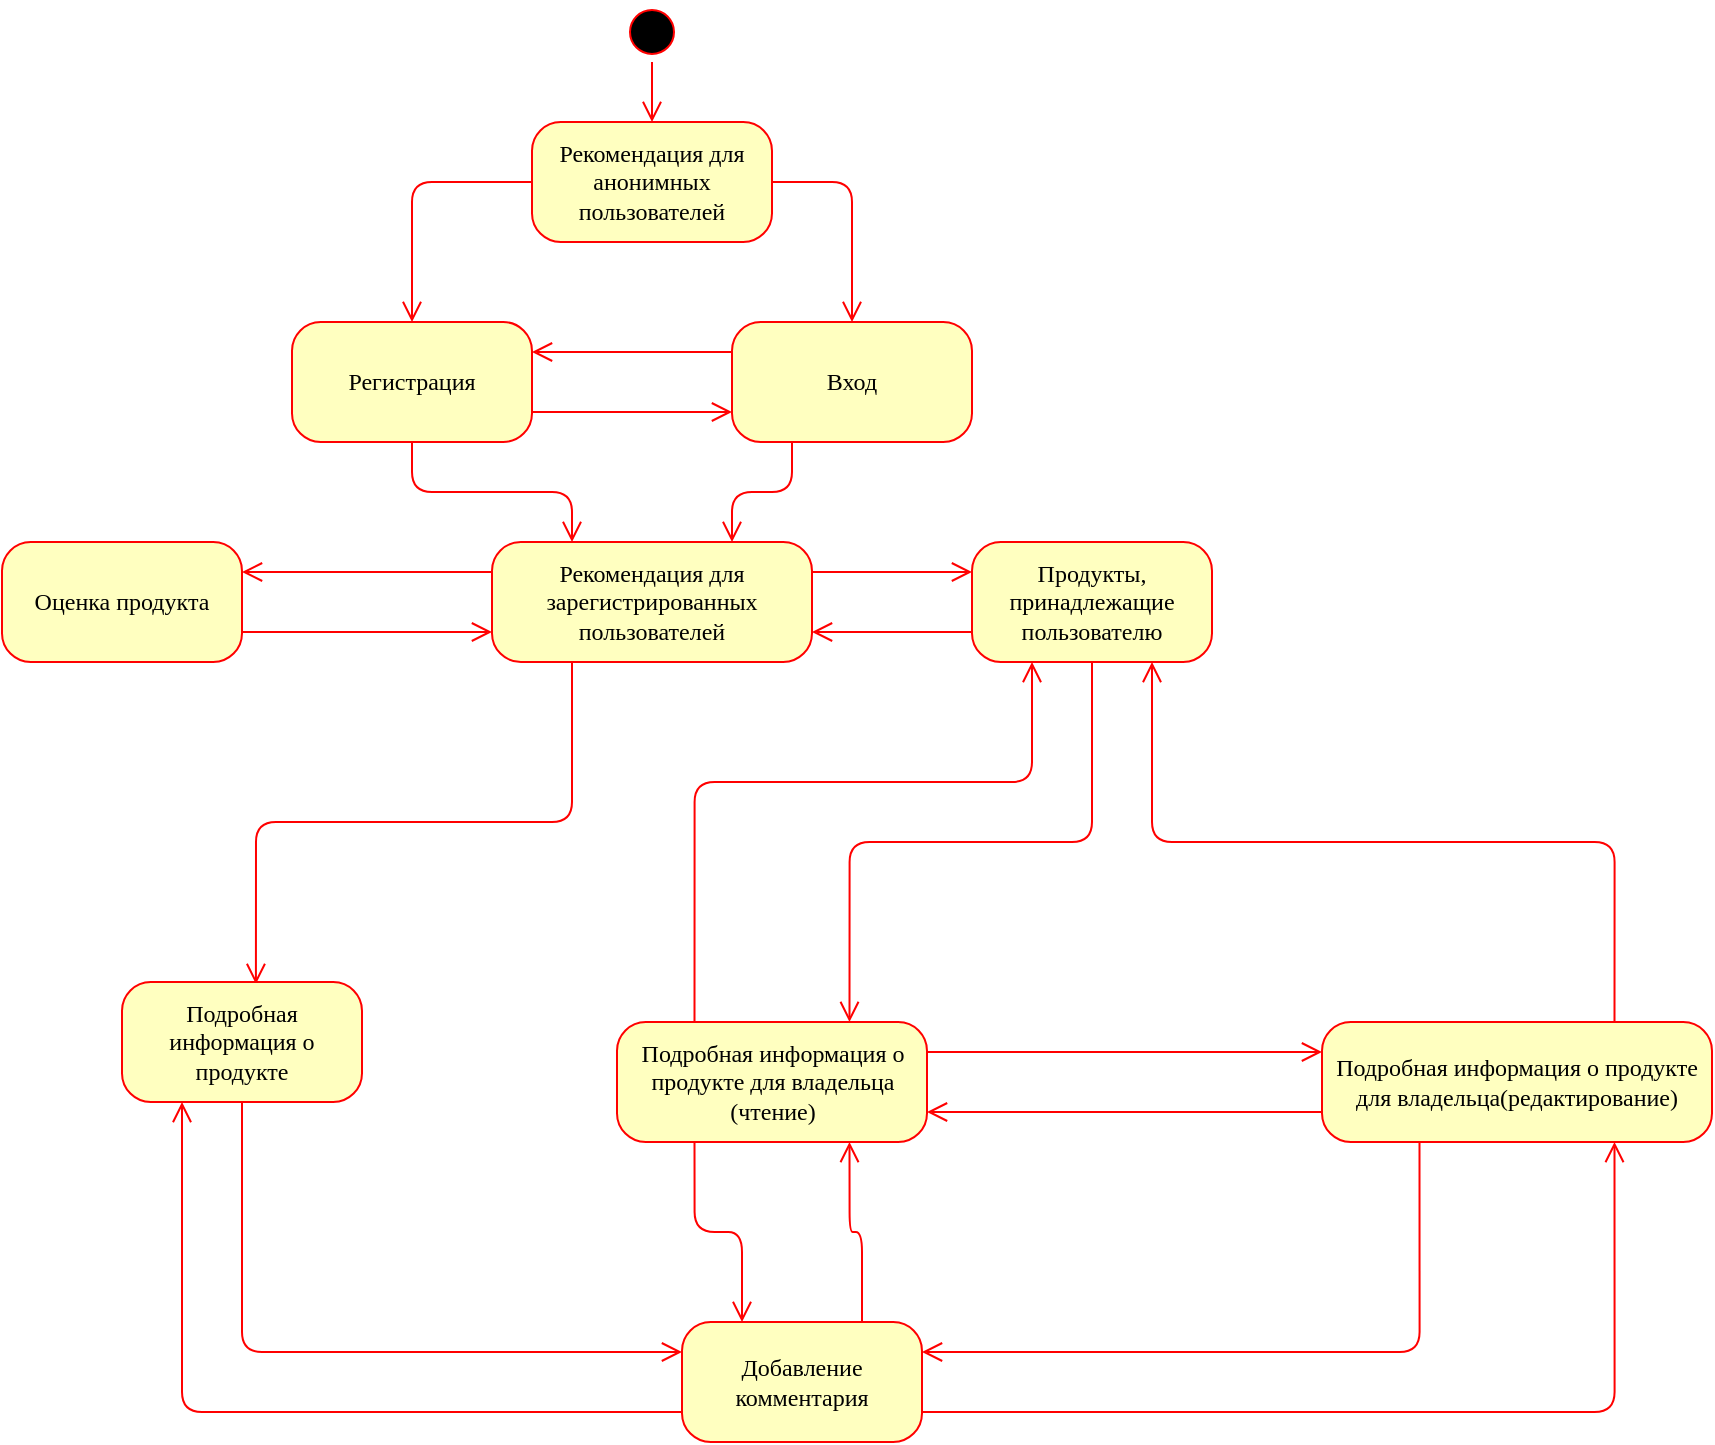 <mxfile version="12.1.9" type="github" pages="1">
  <diagram name="Page-1" id="58cdce13-f638-feb5-8d6f-7d28b1aa9fa0">
    <mxGraphModel dx="1408" dy="754" grid="1" gridSize="10" guides="1" tooltips="1" connect="1" arrows="1" fold="1" page="1" pageScale="1" pageWidth="1100" pageHeight="850" background="#ffffff" math="0" shadow="0">
      <root>
        <mxCell id="0"/>
        <mxCell id="1" parent="0"/>
        <mxCell id="382b91b5511bd0f7-1" value="" style="ellipse;html=1;shape=startState;fillColor=#000000;strokeColor=#ff0000;rounded=1;shadow=0;comic=0;labelBackgroundColor=none;fontFamily=Verdana;fontSize=12;fontColor=#000000;align=center;direction=south;" parent="1" vertex="1">
          <mxGeometry x="490" y="60" width="30" height="30" as="geometry"/>
        </mxCell>
        <mxCell id="DzwBYY1_Ko7MBKsdwWe6-12" style="edgeStyle=orthogonalEdgeStyle;orthogonalLoop=1;jettySize=auto;html=1;exitX=1;exitY=0.75;exitDx=0;exitDy=0;entryX=0;entryY=0.75;entryDx=0;entryDy=0;labelBackgroundColor=none;endArrow=open;endSize=8;strokeColor=#ff0000;fontFamily=Verdana;fontSize=12;align=left;" edge="1" parent="1" source="382b91b5511bd0f7-5" target="382b91b5511bd0f7-7">
          <mxGeometry relative="1" as="geometry"/>
        </mxCell>
        <mxCell id="DzwBYY1_Ko7MBKsdwWe6-13" style="edgeStyle=orthogonalEdgeStyle;orthogonalLoop=1;jettySize=auto;html=1;exitX=0.5;exitY=1;exitDx=0;exitDy=0;entryX=0.25;entryY=0;entryDx=0;entryDy=0;labelBackgroundColor=none;endArrow=open;endSize=8;strokeColor=#ff0000;fontFamily=Verdana;fontSize=12;align=left;" edge="1" parent="1" source="382b91b5511bd0f7-5" target="DzwBYY1_Ko7MBKsdwWe6-1">
          <mxGeometry relative="1" as="geometry"/>
        </mxCell>
        <mxCell id="382b91b5511bd0f7-5" value="Регистрация" style="rounded=1;whiteSpace=wrap;html=1;arcSize=24;fillColor=#ffffc0;strokeColor=#ff0000;shadow=0;comic=0;labelBackgroundColor=none;fontFamily=Verdana;fontSize=12;fontColor=#000000;align=center;" parent="1" vertex="1">
          <mxGeometry x="325" y="220" width="120" height="60" as="geometry"/>
        </mxCell>
        <mxCell id="DzwBYY1_Ko7MBKsdwWe6-9" style="edgeStyle=orthogonalEdgeStyle;orthogonalLoop=1;jettySize=auto;html=1;exitX=1;exitY=0.5;exitDx=0;exitDy=0;labelBackgroundColor=none;endArrow=open;endSize=8;strokeColor=#ff0000;fontFamily=Verdana;fontSize=12;align=left;" edge="1" parent="1" source="382b91b5511bd0f7-6" target="382b91b5511bd0f7-7">
          <mxGeometry relative="1" as="geometry"/>
        </mxCell>
        <mxCell id="DzwBYY1_Ko7MBKsdwWe6-10" style="edgeStyle=orthogonalEdgeStyle;orthogonalLoop=1;jettySize=auto;html=1;exitX=0;exitY=0.5;exitDx=0;exitDy=0;entryX=0.5;entryY=0;entryDx=0;entryDy=0;labelBackgroundColor=none;endArrow=open;endSize=8;strokeColor=#ff0000;fontFamily=Verdana;fontSize=12;align=left;" edge="1" parent="1" source="382b91b5511bd0f7-6" target="382b91b5511bd0f7-5">
          <mxGeometry relative="1" as="geometry"/>
        </mxCell>
        <mxCell id="382b91b5511bd0f7-6" value="Рекомендация для анонимных пользователей" style="rounded=1;whiteSpace=wrap;html=1;arcSize=24;fillColor=#ffffc0;strokeColor=#ff0000;shadow=0;comic=0;labelBackgroundColor=none;fontFamily=Verdana;fontSize=12;fontColor=#000000;align=center;" parent="1" vertex="1">
          <mxGeometry x="445" y="120" width="120" height="60" as="geometry"/>
        </mxCell>
        <mxCell id="DzwBYY1_Ko7MBKsdwWe6-11" style="edgeStyle=orthogonalEdgeStyle;orthogonalLoop=1;jettySize=auto;html=1;exitX=0;exitY=0.25;exitDx=0;exitDy=0;entryX=1;entryY=0.25;entryDx=0;entryDy=0;labelBackgroundColor=none;endArrow=open;endSize=8;strokeColor=#ff0000;fontFamily=Verdana;fontSize=12;align=left;" edge="1" parent="1" source="382b91b5511bd0f7-7" target="382b91b5511bd0f7-5">
          <mxGeometry relative="1" as="geometry"/>
        </mxCell>
        <mxCell id="DzwBYY1_Ko7MBKsdwWe6-14" style="edgeStyle=orthogonalEdgeStyle;orthogonalLoop=1;jettySize=auto;html=1;exitX=0.25;exitY=1;exitDx=0;exitDy=0;entryX=0.75;entryY=0;entryDx=0;entryDy=0;labelBackgroundColor=none;endArrow=open;endSize=8;strokeColor=#ff0000;fontFamily=Verdana;fontSize=12;align=left;" edge="1" parent="1" source="382b91b5511bd0f7-7" target="DzwBYY1_Ko7MBKsdwWe6-1">
          <mxGeometry relative="1" as="geometry"/>
        </mxCell>
        <mxCell id="382b91b5511bd0f7-7" value="Вход" style="rounded=1;whiteSpace=wrap;html=1;arcSize=24;fillColor=#ffffc0;strokeColor=#ff0000;shadow=0;comic=0;labelBackgroundColor=none;fontFamily=Verdana;fontSize=12;fontColor=#000000;align=center;" parent="1" vertex="1">
          <mxGeometry x="545" y="220" width="120" height="60" as="geometry"/>
        </mxCell>
        <mxCell id="DzwBYY1_Ko7MBKsdwWe6-32" style="edgeStyle=orthogonalEdgeStyle;orthogonalLoop=1;jettySize=auto;html=1;exitX=0;exitY=0.75;exitDx=0;exitDy=0;entryX=0.25;entryY=1;entryDx=0;entryDy=0;labelBackgroundColor=none;endArrow=open;endSize=8;strokeColor=#ff0000;fontFamily=Verdana;fontSize=12;align=left;" edge="1" parent="1" source="382b91b5511bd0f7-9" target="DzwBYY1_Ko7MBKsdwWe6-19">
          <mxGeometry relative="1" as="geometry"/>
        </mxCell>
        <mxCell id="DzwBYY1_Ko7MBKsdwWe6-34" style="edgeStyle=orthogonalEdgeStyle;orthogonalLoop=1;jettySize=auto;html=1;exitX=0.75;exitY=0;exitDx=0;exitDy=0;entryX=0.75;entryY=1;entryDx=0;entryDy=0;labelBackgroundColor=none;endArrow=open;endSize=8;strokeColor=#ff0000;fontFamily=Verdana;fontSize=12;align=left;" edge="1" parent="1" source="382b91b5511bd0f7-9" target="382b91b5511bd0f7-10">
          <mxGeometry relative="1" as="geometry"/>
        </mxCell>
        <mxCell id="DzwBYY1_Ko7MBKsdwWe6-37" style="edgeStyle=orthogonalEdgeStyle;orthogonalLoop=1;jettySize=auto;html=1;exitX=1;exitY=0.75;exitDx=0;exitDy=0;entryX=0.75;entryY=1;entryDx=0;entryDy=0;labelBackgroundColor=none;endArrow=open;endSize=8;strokeColor=#ff0000;fontFamily=Verdana;fontSize=12;align=left;" edge="1" parent="1" source="382b91b5511bd0f7-9" target="DzwBYY1_Ko7MBKsdwWe6-3">
          <mxGeometry relative="1" as="geometry"/>
        </mxCell>
        <mxCell id="382b91b5511bd0f7-9" value="&lt;div&gt;Добавление комментария&lt;/div&gt;" style="rounded=1;whiteSpace=wrap;html=1;arcSize=24;fillColor=#ffffc0;strokeColor=#ff0000;shadow=0;comic=0;labelBackgroundColor=none;fontFamily=Verdana;fontSize=12;fontColor=#000000;align=center;" parent="1" vertex="1">
          <mxGeometry x="520" y="720" width="120" height="60" as="geometry"/>
        </mxCell>
        <mxCell id="DzwBYY1_Ko7MBKsdwWe6-22" style="edgeStyle=orthogonalEdgeStyle;orthogonalLoop=1;jettySize=auto;html=1;exitX=1;exitY=0.25;exitDx=0;exitDy=0;entryX=0;entryY=0.25;entryDx=0;entryDy=0;labelBackgroundColor=none;endArrow=open;endSize=8;strokeColor=#ff0000;fontFamily=Verdana;fontSize=12;align=left;" edge="1" parent="1" source="382b91b5511bd0f7-10" target="DzwBYY1_Ko7MBKsdwWe6-3">
          <mxGeometry relative="1" as="geometry"/>
        </mxCell>
        <mxCell id="DzwBYY1_Ko7MBKsdwWe6-33" style="edgeStyle=orthogonalEdgeStyle;orthogonalLoop=1;jettySize=auto;html=1;exitX=0.25;exitY=1;exitDx=0;exitDy=0;entryX=0.25;entryY=0;entryDx=0;entryDy=0;labelBackgroundColor=none;endArrow=open;endSize=8;strokeColor=#ff0000;fontFamily=Verdana;fontSize=12;align=left;" edge="1" parent="1" source="382b91b5511bd0f7-10" target="382b91b5511bd0f7-9">
          <mxGeometry relative="1" as="geometry"/>
        </mxCell>
        <mxCell id="DzwBYY1_Ko7MBKsdwWe6-39" style="edgeStyle=orthogonalEdgeStyle;orthogonalLoop=1;jettySize=auto;html=1;exitX=0.25;exitY=0;exitDx=0;exitDy=0;entryX=0.25;entryY=1;entryDx=0;entryDy=0;labelBackgroundColor=none;endArrow=open;endSize=8;strokeColor=#ff0000;fontFamily=Verdana;fontSize=12;align=left;" edge="1" parent="1" source="382b91b5511bd0f7-10" target="DzwBYY1_Ko7MBKsdwWe6-2">
          <mxGeometry relative="1" as="geometry">
            <Array as="points">
              <mxPoint x="526" y="450"/>
              <mxPoint x="695" y="450"/>
            </Array>
          </mxGeometry>
        </mxCell>
        <mxCell id="382b91b5511bd0f7-10" value="Подробная информация о продукте для владельца (чтение)" style="rounded=1;whiteSpace=wrap;html=1;arcSize=24;fillColor=#ffffc0;strokeColor=#ff0000;shadow=0;comic=0;labelBackgroundColor=none;fontFamily=Verdana;fontSize=12;fontColor=#000000;align=center;" parent="1" vertex="1">
          <mxGeometry x="487.5" y="570" width="155" height="60" as="geometry"/>
        </mxCell>
        <mxCell id="2a3bc250acf0617d-9" style="edgeStyle=orthogonalEdgeStyle;html=1;labelBackgroundColor=none;endArrow=open;endSize=8;strokeColor=#ff0000;fontFamily=Verdana;fontSize=12;align=left;" parent="1" source="382b91b5511bd0f7-1" target="382b91b5511bd0f7-6" edge="1">
          <mxGeometry relative="1" as="geometry"/>
        </mxCell>
        <mxCell id="DzwBYY1_Ko7MBKsdwWe6-15" style="edgeStyle=orthogonalEdgeStyle;orthogonalLoop=1;jettySize=auto;html=1;exitX=1;exitY=0.25;exitDx=0;exitDy=0;entryX=0;entryY=0.25;entryDx=0;entryDy=0;labelBackgroundColor=none;endArrow=open;endSize=8;strokeColor=#ff0000;fontFamily=Verdana;fontSize=12;align=left;" edge="1" parent="1" source="DzwBYY1_Ko7MBKsdwWe6-1" target="DzwBYY1_Ko7MBKsdwWe6-2">
          <mxGeometry relative="1" as="geometry"/>
        </mxCell>
        <mxCell id="DzwBYY1_Ko7MBKsdwWe6-27" style="edgeStyle=orthogonalEdgeStyle;orthogonalLoop=1;jettySize=auto;html=1;exitX=0.25;exitY=1;exitDx=0;exitDy=0;entryX=0.558;entryY=0.017;entryDx=0;entryDy=0;entryPerimeter=0;labelBackgroundColor=none;endArrow=open;endSize=8;strokeColor=#ff0000;fontFamily=Verdana;fontSize=12;align=left;" edge="1" parent="1" source="DzwBYY1_Ko7MBKsdwWe6-1" target="DzwBYY1_Ko7MBKsdwWe6-19">
          <mxGeometry relative="1" as="geometry"/>
        </mxCell>
        <mxCell id="DzwBYY1_Ko7MBKsdwWe6-28" style="edgeStyle=orthogonalEdgeStyle;orthogonalLoop=1;jettySize=auto;html=1;exitX=0;exitY=0.25;exitDx=0;exitDy=0;entryX=1;entryY=0.25;entryDx=0;entryDy=0;labelBackgroundColor=none;endArrow=open;endSize=8;strokeColor=#ff0000;fontFamily=Verdana;fontSize=12;align=left;" edge="1" parent="1" source="DzwBYY1_Ko7MBKsdwWe6-1" target="DzwBYY1_Ko7MBKsdwWe6-5">
          <mxGeometry relative="1" as="geometry"/>
        </mxCell>
        <mxCell id="DzwBYY1_Ko7MBKsdwWe6-1" value="Рекомендация для зарегистрированных пользователей" style="rounded=1;whiteSpace=wrap;html=1;arcSize=24;fillColor=#ffffc0;strokeColor=#ff0000;shadow=0;comic=0;labelBackgroundColor=none;fontFamily=Verdana;fontSize=12;fontColor=#000000;align=center;" vertex="1" parent="1">
          <mxGeometry x="425" y="330" width="160" height="60" as="geometry"/>
        </mxCell>
        <mxCell id="DzwBYY1_Ko7MBKsdwWe6-25" style="edgeStyle=orthogonalEdgeStyle;orthogonalLoop=1;jettySize=auto;html=1;exitX=0;exitY=0.75;exitDx=0;exitDy=0;labelBackgroundColor=none;endArrow=open;endSize=8;strokeColor=#ff0000;fontFamily=Verdana;fontSize=12;align=left;entryX=1;entryY=0.75;entryDx=0;entryDy=0;" edge="1" parent="1" source="DzwBYY1_Ko7MBKsdwWe6-2" target="DzwBYY1_Ko7MBKsdwWe6-1">
          <mxGeometry relative="1" as="geometry">
            <mxPoint x="590" y="360" as="targetPoint"/>
            <Array as="points">
              <mxPoint x="640" y="375"/>
              <mxPoint x="640" y="375"/>
            </Array>
          </mxGeometry>
        </mxCell>
        <mxCell id="DzwBYY1_Ko7MBKsdwWe6-38" style="edgeStyle=orthogonalEdgeStyle;orthogonalLoop=1;jettySize=auto;html=1;exitX=0.5;exitY=1;exitDx=0;exitDy=0;entryX=0.75;entryY=0;entryDx=0;entryDy=0;labelBackgroundColor=none;endArrow=open;endSize=8;strokeColor=#ff0000;fontFamily=Verdana;fontSize=12;align=left;" edge="1" parent="1" source="DzwBYY1_Ko7MBKsdwWe6-2" target="382b91b5511bd0f7-10">
          <mxGeometry relative="1" as="geometry"/>
        </mxCell>
        <mxCell id="DzwBYY1_Ko7MBKsdwWe6-2" value="&lt;div&gt;Продукты, принадлежащие пользователю&lt;/div&gt;" style="rounded=1;whiteSpace=wrap;html=1;arcSize=24;fillColor=#ffffc0;strokeColor=#ff0000;shadow=0;comic=0;labelBackgroundColor=none;fontFamily=Verdana;fontSize=12;fontColor=#000000;align=center;" vertex="1" parent="1">
          <mxGeometry x="665" y="330" width="120" height="60" as="geometry"/>
        </mxCell>
        <mxCell id="DzwBYY1_Ko7MBKsdwWe6-21" style="edgeStyle=orthogonalEdgeStyle;orthogonalLoop=1;jettySize=auto;html=1;exitX=0.75;exitY=0;exitDx=0;exitDy=0;entryX=0.75;entryY=1;entryDx=0;entryDy=0;labelBackgroundColor=none;endArrow=open;endSize=8;strokeColor=#ff0000;fontFamily=Verdana;fontSize=12;align=left;" edge="1" parent="1" source="DzwBYY1_Ko7MBKsdwWe6-3" target="DzwBYY1_Ko7MBKsdwWe6-2">
          <mxGeometry relative="1" as="geometry"/>
        </mxCell>
        <mxCell id="DzwBYY1_Ko7MBKsdwWe6-23" style="edgeStyle=orthogonalEdgeStyle;orthogonalLoop=1;jettySize=auto;html=1;exitX=0;exitY=0.75;exitDx=0;exitDy=0;entryX=1;entryY=0.75;entryDx=0;entryDy=0;labelBackgroundColor=none;endArrow=open;endSize=8;strokeColor=#ff0000;fontFamily=Verdana;fontSize=12;align=left;" edge="1" parent="1" source="DzwBYY1_Ko7MBKsdwWe6-3" target="382b91b5511bd0f7-10">
          <mxGeometry relative="1" as="geometry"/>
        </mxCell>
        <mxCell id="DzwBYY1_Ko7MBKsdwWe6-35" style="edgeStyle=orthogonalEdgeStyle;orthogonalLoop=1;jettySize=auto;html=1;exitX=0.25;exitY=1;exitDx=0;exitDy=0;entryX=1;entryY=0.25;entryDx=0;entryDy=0;labelBackgroundColor=none;endArrow=open;endSize=8;strokeColor=#ff0000;fontFamily=Verdana;fontSize=12;align=left;" edge="1" parent="1" source="DzwBYY1_Ko7MBKsdwWe6-3" target="382b91b5511bd0f7-9">
          <mxGeometry relative="1" as="geometry"/>
        </mxCell>
        <mxCell id="DzwBYY1_Ko7MBKsdwWe6-3" value="Подробная информация о продукте для владельца(редактирование)" style="rounded=1;whiteSpace=wrap;html=1;arcSize=24;fillColor=#ffffc0;strokeColor=#ff0000;shadow=0;comic=0;labelBackgroundColor=none;fontFamily=Verdana;fontSize=12;fontColor=#000000;align=center;" vertex="1" parent="1">
          <mxGeometry x="840" y="570" width="195" height="60" as="geometry"/>
        </mxCell>
        <mxCell id="DzwBYY1_Ko7MBKsdwWe6-30" style="edgeStyle=orthogonalEdgeStyle;orthogonalLoop=1;jettySize=auto;html=1;exitX=1;exitY=0.75;exitDx=0;exitDy=0;entryX=0;entryY=0.75;entryDx=0;entryDy=0;labelBackgroundColor=none;endArrow=open;endSize=8;strokeColor=#ff0000;fontFamily=Verdana;fontSize=12;align=left;" edge="1" parent="1" source="DzwBYY1_Ko7MBKsdwWe6-5" target="DzwBYY1_Ko7MBKsdwWe6-1">
          <mxGeometry relative="1" as="geometry"/>
        </mxCell>
        <mxCell id="DzwBYY1_Ko7MBKsdwWe6-5" value="&lt;div&gt;Оценка продукта&lt;br&gt;&lt;/div&gt;" style="rounded=1;whiteSpace=wrap;html=1;arcSize=24;fillColor=#ffffc0;strokeColor=#ff0000;shadow=0;comic=0;labelBackgroundColor=none;fontFamily=Verdana;fontSize=12;fontColor=#000000;align=center;" vertex="1" parent="1">
          <mxGeometry x="180" y="330" width="120" height="60" as="geometry"/>
        </mxCell>
        <mxCell id="DzwBYY1_Ko7MBKsdwWe6-31" style="edgeStyle=orthogonalEdgeStyle;orthogonalLoop=1;jettySize=auto;html=1;exitX=0.5;exitY=1;exitDx=0;exitDy=0;entryX=0;entryY=0.25;entryDx=0;entryDy=0;labelBackgroundColor=none;endArrow=open;endSize=8;strokeColor=#ff0000;fontFamily=Verdana;fontSize=12;align=left;" edge="1" parent="1" source="DzwBYY1_Ko7MBKsdwWe6-19" target="382b91b5511bd0f7-9">
          <mxGeometry relative="1" as="geometry"/>
        </mxCell>
        <mxCell id="DzwBYY1_Ko7MBKsdwWe6-19" value="Подробная информация о продукте" style="rounded=1;whiteSpace=wrap;html=1;arcSize=24;fillColor=#ffffc0;strokeColor=#ff0000;shadow=0;comic=0;labelBackgroundColor=none;fontFamily=Verdana;fontSize=12;fontColor=#000000;align=center;" vertex="1" parent="1">
          <mxGeometry x="240" y="550" width="120" height="60" as="geometry"/>
        </mxCell>
      </root>
    </mxGraphModel>
  </diagram>
</mxfile>
